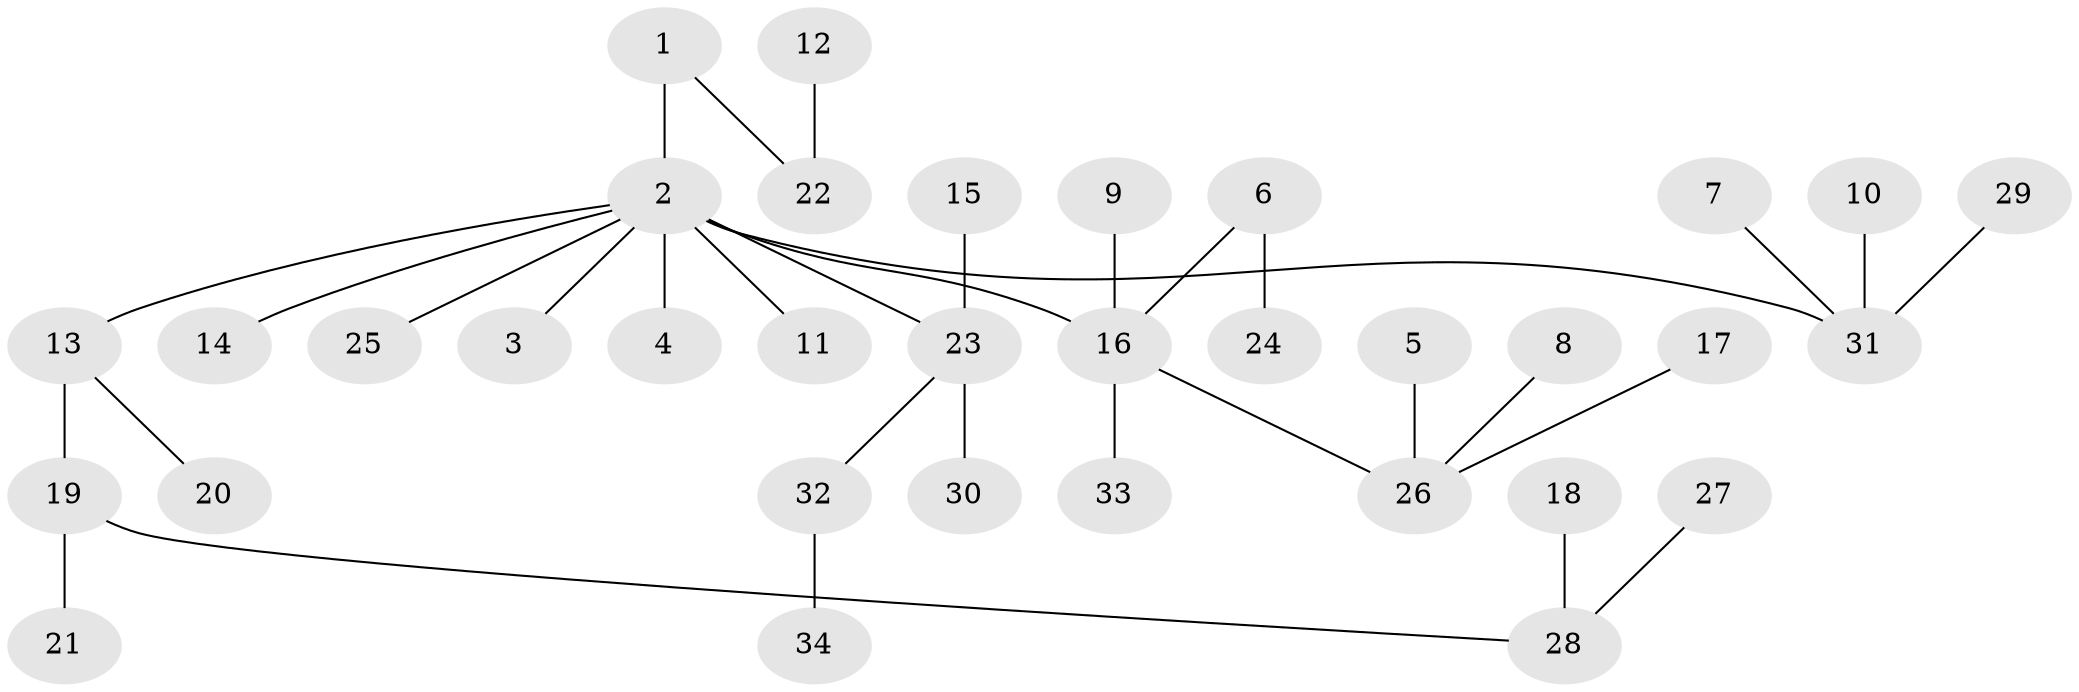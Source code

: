 // original degree distribution, {8: 0.014705882352941176, 3: 0.11764705882352941, 6: 0.04411764705882353, 4: 0.029411764705882353, 5: 0.029411764705882353, 2: 0.20588235294117646, 1: 0.5588235294117647}
// Generated by graph-tools (version 1.1) at 2025/50/03/09/25 03:50:20]
// undirected, 34 vertices, 33 edges
graph export_dot {
graph [start="1"]
  node [color=gray90,style=filled];
  1;
  2;
  3;
  4;
  5;
  6;
  7;
  8;
  9;
  10;
  11;
  12;
  13;
  14;
  15;
  16;
  17;
  18;
  19;
  20;
  21;
  22;
  23;
  24;
  25;
  26;
  27;
  28;
  29;
  30;
  31;
  32;
  33;
  34;
  1 -- 2 [weight=1.0];
  1 -- 22 [weight=1.0];
  2 -- 3 [weight=1.0];
  2 -- 4 [weight=1.0];
  2 -- 11 [weight=1.0];
  2 -- 13 [weight=1.0];
  2 -- 14 [weight=1.0];
  2 -- 16 [weight=1.0];
  2 -- 23 [weight=1.0];
  2 -- 25 [weight=1.0];
  2 -- 31 [weight=1.0];
  5 -- 26 [weight=1.0];
  6 -- 16 [weight=1.0];
  6 -- 24 [weight=1.0];
  7 -- 31 [weight=1.0];
  8 -- 26 [weight=1.0];
  9 -- 16 [weight=1.0];
  10 -- 31 [weight=1.0];
  12 -- 22 [weight=1.0];
  13 -- 19 [weight=1.0];
  13 -- 20 [weight=1.0];
  15 -- 23 [weight=1.0];
  16 -- 26 [weight=1.0];
  16 -- 33 [weight=1.0];
  17 -- 26 [weight=1.0];
  18 -- 28 [weight=1.0];
  19 -- 21 [weight=1.0];
  19 -- 28 [weight=1.0];
  23 -- 30 [weight=1.0];
  23 -- 32 [weight=1.0];
  27 -- 28 [weight=1.0];
  29 -- 31 [weight=1.0];
  32 -- 34 [weight=1.0];
}
